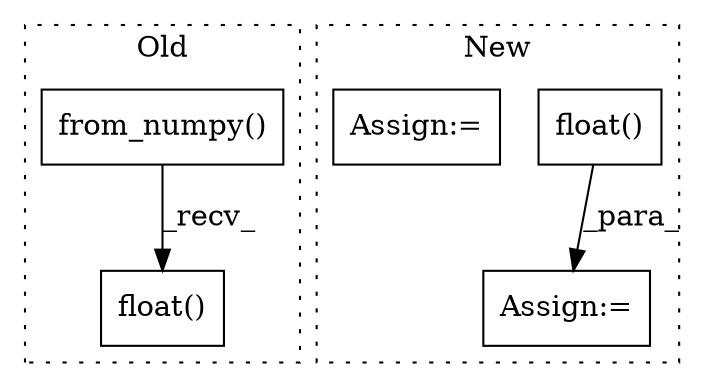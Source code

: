 digraph G {
subgraph cluster0 {
1 [label="from_numpy()" a="75" s="14872,14902" l="17,1" shape="box"];
3 [label="float()" a="75" s="14872" l="39" shape="box"];
label = "Old";
style="dotted";
}
subgraph cluster1 {
2 [label="float()" a="75" s="15419" l="45" shape="box"];
4 [label="Assign:=" a="68" s="15526" l="3" shape="box"];
5 [label="Assign:=" a="68" s="15318" l="3" shape="box"];
label = "New";
style="dotted";
}
1 -> 3 [label="_recv_"];
2 -> 4 [label="_para_"];
}
